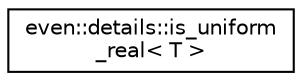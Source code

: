 digraph "Graphical Class Hierarchy"
{
  edge [fontname="Helvetica",fontsize="10",labelfontname="Helvetica",labelfontsize="10"];
  node [fontname="Helvetica",fontsize="10",shape=record];
  rankdir="LR";
  Node0 [label="even::details::is_uniform\l_real\< T \>",height=0.2,width=0.4,color="black", fillcolor="white", style="filled",URL="$structeven_1_1details_1_1is__uniform__real.html",tooltip="True if type T is applicable by a std::uniform_real_distribution. "];
}
